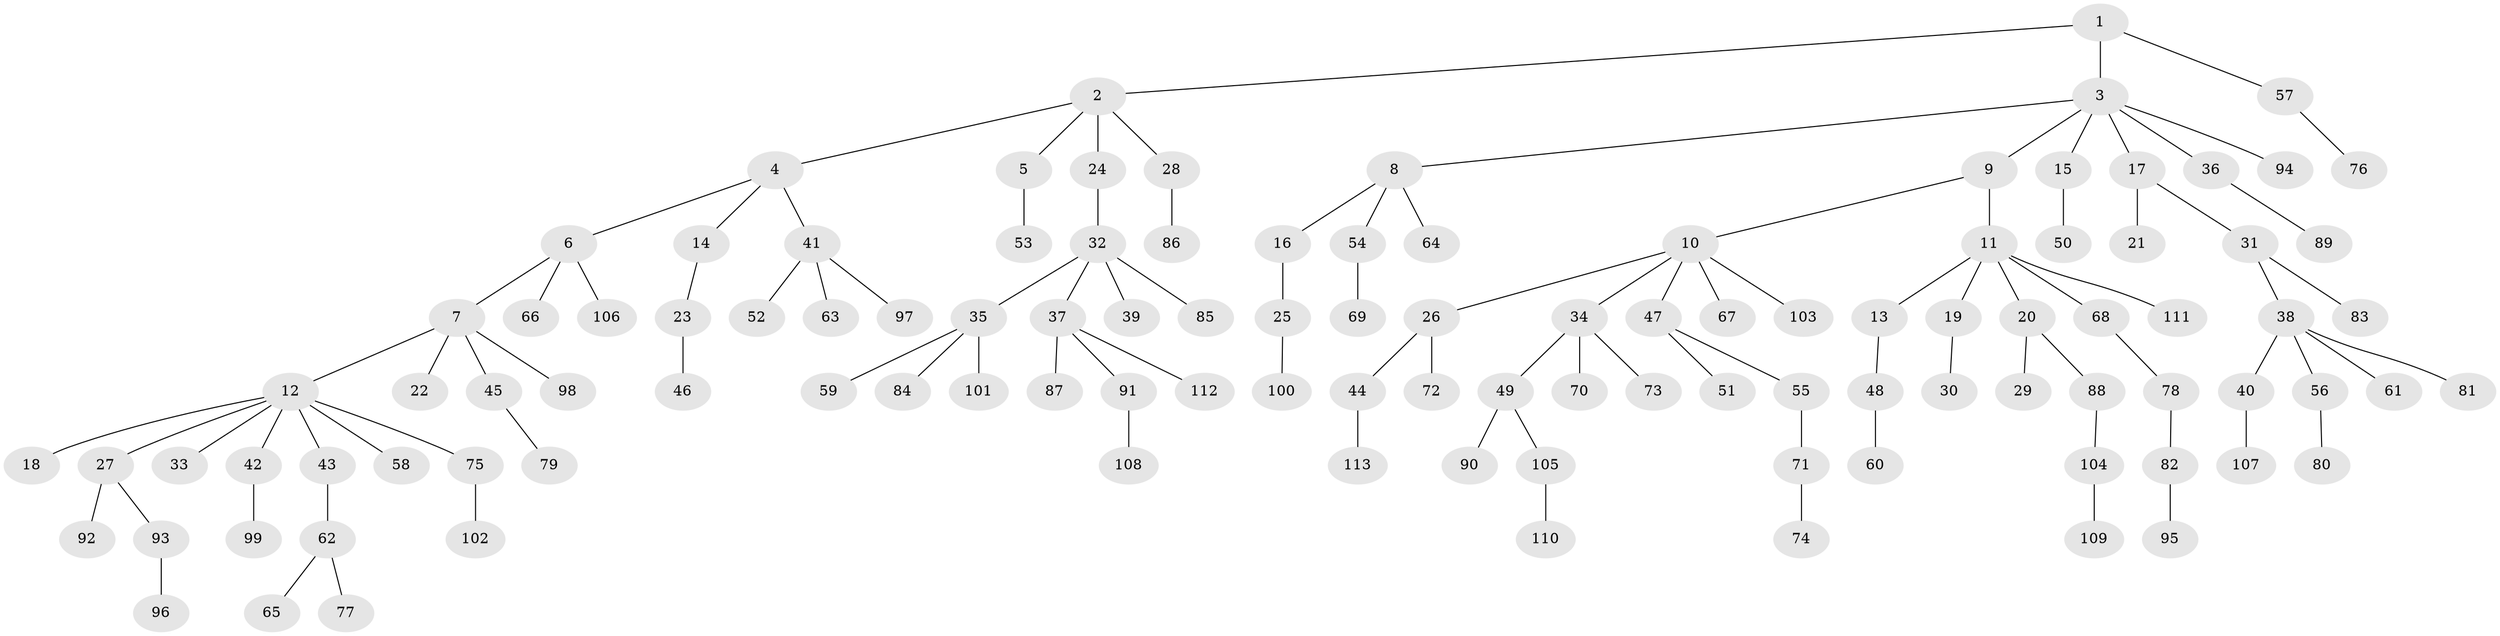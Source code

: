 // Generated by graph-tools (version 1.1) at 2025/11/02/27/25 16:11:25]
// undirected, 113 vertices, 112 edges
graph export_dot {
graph [start="1"]
  node [color=gray90,style=filled];
  1;
  2;
  3;
  4;
  5;
  6;
  7;
  8;
  9;
  10;
  11;
  12;
  13;
  14;
  15;
  16;
  17;
  18;
  19;
  20;
  21;
  22;
  23;
  24;
  25;
  26;
  27;
  28;
  29;
  30;
  31;
  32;
  33;
  34;
  35;
  36;
  37;
  38;
  39;
  40;
  41;
  42;
  43;
  44;
  45;
  46;
  47;
  48;
  49;
  50;
  51;
  52;
  53;
  54;
  55;
  56;
  57;
  58;
  59;
  60;
  61;
  62;
  63;
  64;
  65;
  66;
  67;
  68;
  69;
  70;
  71;
  72;
  73;
  74;
  75;
  76;
  77;
  78;
  79;
  80;
  81;
  82;
  83;
  84;
  85;
  86;
  87;
  88;
  89;
  90;
  91;
  92;
  93;
  94;
  95;
  96;
  97;
  98;
  99;
  100;
  101;
  102;
  103;
  104;
  105;
  106;
  107;
  108;
  109;
  110;
  111;
  112;
  113;
  1 -- 2;
  1 -- 3;
  1 -- 57;
  2 -- 4;
  2 -- 5;
  2 -- 24;
  2 -- 28;
  3 -- 8;
  3 -- 9;
  3 -- 15;
  3 -- 17;
  3 -- 36;
  3 -- 94;
  4 -- 6;
  4 -- 14;
  4 -- 41;
  5 -- 53;
  6 -- 7;
  6 -- 66;
  6 -- 106;
  7 -- 12;
  7 -- 22;
  7 -- 45;
  7 -- 98;
  8 -- 16;
  8 -- 54;
  8 -- 64;
  9 -- 10;
  9 -- 11;
  10 -- 26;
  10 -- 34;
  10 -- 47;
  10 -- 67;
  10 -- 103;
  11 -- 13;
  11 -- 19;
  11 -- 20;
  11 -- 68;
  11 -- 111;
  12 -- 18;
  12 -- 27;
  12 -- 33;
  12 -- 42;
  12 -- 43;
  12 -- 58;
  12 -- 75;
  13 -- 48;
  14 -- 23;
  15 -- 50;
  16 -- 25;
  17 -- 21;
  17 -- 31;
  19 -- 30;
  20 -- 29;
  20 -- 88;
  23 -- 46;
  24 -- 32;
  25 -- 100;
  26 -- 44;
  26 -- 72;
  27 -- 92;
  27 -- 93;
  28 -- 86;
  31 -- 38;
  31 -- 83;
  32 -- 35;
  32 -- 37;
  32 -- 39;
  32 -- 85;
  34 -- 49;
  34 -- 70;
  34 -- 73;
  35 -- 59;
  35 -- 84;
  35 -- 101;
  36 -- 89;
  37 -- 87;
  37 -- 91;
  37 -- 112;
  38 -- 40;
  38 -- 56;
  38 -- 61;
  38 -- 81;
  40 -- 107;
  41 -- 52;
  41 -- 63;
  41 -- 97;
  42 -- 99;
  43 -- 62;
  44 -- 113;
  45 -- 79;
  47 -- 51;
  47 -- 55;
  48 -- 60;
  49 -- 90;
  49 -- 105;
  54 -- 69;
  55 -- 71;
  56 -- 80;
  57 -- 76;
  62 -- 65;
  62 -- 77;
  68 -- 78;
  71 -- 74;
  75 -- 102;
  78 -- 82;
  82 -- 95;
  88 -- 104;
  91 -- 108;
  93 -- 96;
  104 -- 109;
  105 -- 110;
}
